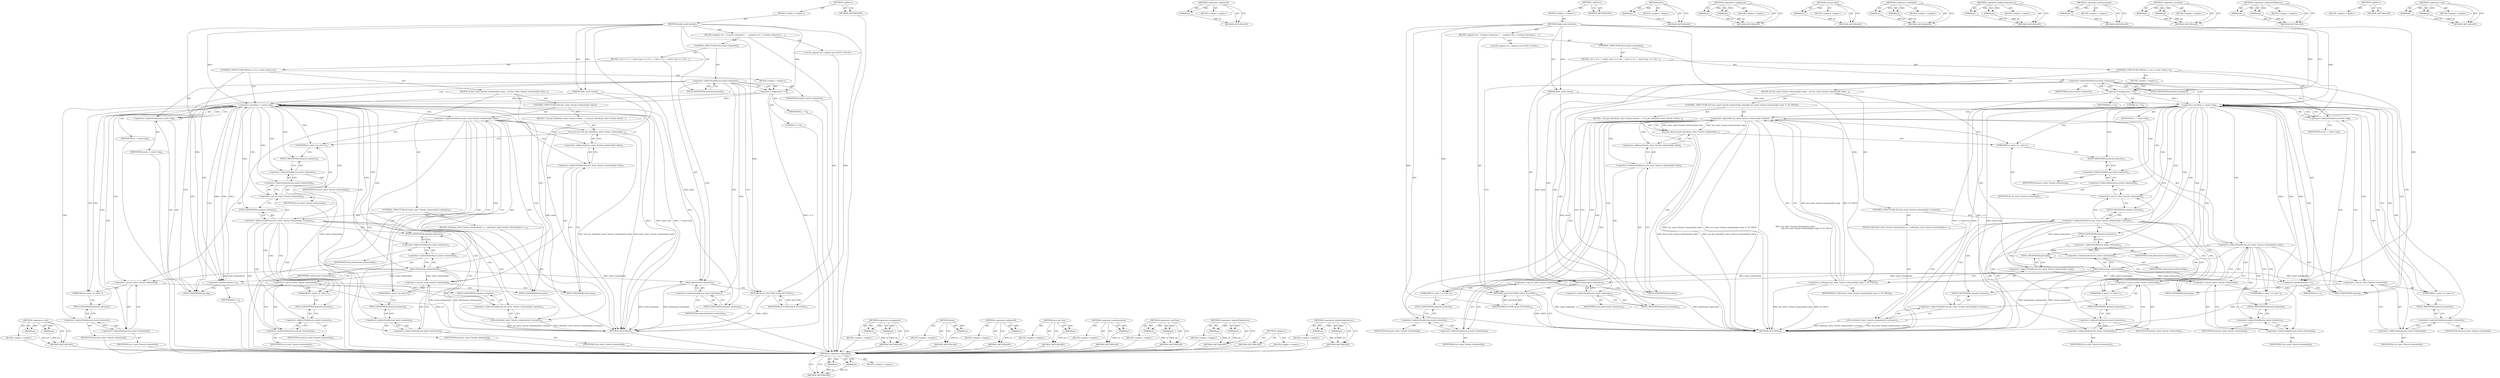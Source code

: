 digraph "&lt;operator&gt;.cast" {
vulnerable_125 [label=<(METHOD,&lt;operator&gt;.cast)>];
vulnerable_126 [label=<(PARAM,p1)>];
vulnerable_127 [label=<(PARAM,p2)>];
vulnerable_128 [label=<(BLOCK,&lt;empty&gt;,&lt;empty&gt;)>];
vulnerable_129 [label=<(METHOD_RETURN,ANY)>];
vulnerable_6 [label=<(METHOD,&lt;global&gt;)<SUB>1</SUB>>];
vulnerable_7 [label=<(BLOCK,&lt;empty&gt;,&lt;empty&gt;)<SUB>1</SUB>>];
vulnerable_8 [label=<(METHOD,wddx_stack_destroy)<SUB>1</SUB>>];
vulnerable_9 [label=<(PARAM,wddx_stack *stack)<SUB>1</SUB>>];
vulnerable_10 [label=<(BLOCK,{
	register int i;
 
 	if (stack-&gt;elements) {
 ...,{
	register int i;
 
 	if (stack-&gt;elements) {
 ...)<SUB>2</SUB>>];
vulnerable_11 [label="<(LOCAL,register int i: register int)<SUB>3</SUB>>"];
vulnerable_12 [label=<(CONTROL_STRUCTURE,IF,if (stack-&gt;elements))<SUB>5</SUB>>];
vulnerable_13 [label=<(&lt;operator&gt;.indirectFieldAccess,stack-&gt;elements)<SUB>5</SUB>>];
vulnerable_14 [label=<(IDENTIFIER,stack,if (stack-&gt;elements))<SUB>5</SUB>>];
vulnerable_15 [label=<(FIELD_IDENTIFIER,elements,elements)<SUB>5</SUB>>];
vulnerable_16 [label=<(BLOCK,{
 		for (i = 0; i &lt; stack-&gt;top; i++) {
			if (...,{
 		for (i = 0; i &lt; stack-&gt;top; i++) {
			if (...)<SUB>5</SUB>>];
vulnerable_17 [label=<(CONTROL_STRUCTURE,FOR,for (i = 0;i &lt; stack-&gt;top;i++))<SUB>6</SUB>>];
vulnerable_18 [label=<(BLOCK,&lt;empty&gt;,&lt;empty&gt;)<SUB>6</SUB>>];
vulnerable_19 [label=<(&lt;operator&gt;.assignment,i = 0)<SUB>6</SUB>>];
vulnerable_20 [label=<(IDENTIFIER,i,i = 0)<SUB>6</SUB>>];
vulnerable_21 [label=<(LITERAL,0,i = 0)<SUB>6</SUB>>];
vulnerable_22 [label=<(&lt;operator&gt;.lessThan,i &lt; stack-&gt;top)<SUB>6</SUB>>];
vulnerable_23 [label=<(IDENTIFIER,i,i &lt; stack-&gt;top)<SUB>6</SUB>>];
vulnerable_24 [label=<(&lt;operator&gt;.indirectFieldAccess,stack-&gt;top)<SUB>6</SUB>>];
vulnerable_25 [label=<(IDENTIFIER,stack,i &lt; stack-&gt;top)<SUB>6</SUB>>];
vulnerable_26 [label=<(FIELD_IDENTIFIER,top,top)<SUB>6</SUB>>];
vulnerable_27 [label=<(&lt;operator&gt;.postIncrement,i++)<SUB>6</SUB>>];
vulnerable_28 [label=<(IDENTIFIER,i,i++)<SUB>6</SUB>>];
vulnerable_29 [label=<(BLOCK,{
			if (((st_entry *)stack-&gt;elements[i])-&gt;data...,{
			if (((st_entry *)stack-&gt;elements[i])-&gt;data...)<SUB>6</SUB>>];
vulnerable_30 [label=<(CONTROL_STRUCTURE,IF,if (((st_entry *)stack-&gt;elements[i])-&gt;data))<SUB>7</SUB>>];
vulnerable_31 [label=<(&lt;operator&gt;.indirectFieldAccess,((st_entry *)stack-&gt;elements[i])-&gt;data)<SUB>7</SUB>>];
vulnerable_32 [label=<(&lt;operator&gt;.cast,(st_entry *)stack-&gt;elements[i])<SUB>7</SUB>>];
vulnerable_33 [label=<(UNKNOWN,st_entry *,st_entry *)<SUB>7</SUB>>];
vulnerable_34 [label=<(&lt;operator&gt;.indirectIndexAccess,stack-&gt;elements[i])<SUB>7</SUB>>];
vulnerable_35 [label=<(&lt;operator&gt;.indirectFieldAccess,stack-&gt;elements)<SUB>7</SUB>>];
vulnerable_36 [label=<(IDENTIFIER,stack,(st_entry *)stack-&gt;elements[i])<SUB>7</SUB>>];
vulnerable_37 [label=<(FIELD_IDENTIFIER,elements,elements)<SUB>7</SUB>>];
vulnerable_38 [label=<(IDENTIFIER,i,(st_entry *)stack-&gt;elements[i])<SUB>7</SUB>>];
vulnerable_39 [label=<(FIELD_IDENTIFIER,data,data)<SUB>7</SUB>>];
vulnerable_40 [label=<(BLOCK,{
 				zval_ptr_dtor(&amp;((st_entry *)stack-&gt;eleme...,{
 				zval_ptr_dtor(&amp;((st_entry *)stack-&gt;eleme...)<SUB>7</SUB>>];
vulnerable_41 [label=<(zval_ptr_dtor,zval_ptr_dtor(&amp;((st_entry *)stack-&gt;elements[i])...)<SUB>8</SUB>>];
vulnerable_42 [label=<(&lt;operator&gt;.addressOf,&amp;((st_entry *)stack-&gt;elements[i])-&gt;data)<SUB>8</SUB>>];
vulnerable_43 [label=<(&lt;operator&gt;.indirectFieldAccess,((st_entry *)stack-&gt;elements[i])-&gt;data)<SUB>8</SUB>>];
vulnerable_44 [label=<(&lt;operator&gt;.cast,(st_entry *)stack-&gt;elements[i])<SUB>8</SUB>>];
vulnerable_45 [label=<(UNKNOWN,st_entry *,st_entry *)<SUB>8</SUB>>];
vulnerable_46 [label=<(&lt;operator&gt;.indirectIndexAccess,stack-&gt;elements[i])<SUB>8</SUB>>];
vulnerable_47 [label=<(&lt;operator&gt;.indirectFieldAccess,stack-&gt;elements)<SUB>8</SUB>>];
vulnerable_48 [label=<(IDENTIFIER,stack,(st_entry *)stack-&gt;elements[i])<SUB>8</SUB>>];
vulnerable_49 [label=<(FIELD_IDENTIFIER,elements,elements)<SUB>8</SUB>>];
vulnerable_50 [label=<(IDENTIFIER,i,(st_entry *)stack-&gt;elements[i])<SUB>8</SUB>>];
vulnerable_51 [label=<(FIELD_IDENTIFIER,data,data)<SUB>8</SUB>>];
vulnerable_52 [label=<(CONTROL_STRUCTURE,IF,if (((st_entry *)stack-&gt;elements[i])-&gt;varname))<SUB>10</SUB>>];
vulnerable_53 [label=<(&lt;operator&gt;.indirectFieldAccess,((st_entry *)stack-&gt;elements[i])-&gt;varname)<SUB>10</SUB>>];
vulnerable_54 [label=<(&lt;operator&gt;.cast,(st_entry *)stack-&gt;elements[i])<SUB>10</SUB>>];
vulnerable_55 [label=<(UNKNOWN,st_entry *,st_entry *)<SUB>10</SUB>>];
vulnerable_56 [label=<(&lt;operator&gt;.indirectIndexAccess,stack-&gt;elements[i])<SUB>10</SUB>>];
vulnerable_57 [label=<(&lt;operator&gt;.indirectFieldAccess,stack-&gt;elements)<SUB>10</SUB>>];
vulnerable_58 [label=<(IDENTIFIER,stack,(st_entry *)stack-&gt;elements[i])<SUB>10</SUB>>];
vulnerable_59 [label=<(FIELD_IDENTIFIER,elements,elements)<SUB>10</SUB>>];
vulnerable_60 [label=<(IDENTIFIER,i,(st_entry *)stack-&gt;elements[i])<SUB>10</SUB>>];
vulnerable_61 [label=<(FIELD_IDENTIFIER,varname,varname)<SUB>10</SUB>>];
vulnerable_62 [label=<(BLOCK,{
				efree(((st_entry *)stack-&gt;elements[i])-&gt;v...,{
				efree(((st_entry *)stack-&gt;elements[i])-&gt;v...)<SUB>10</SUB>>];
vulnerable_63 [label=<(efree,efree(((st_entry *)stack-&gt;elements[i])-&gt;varname))<SUB>11</SUB>>];
vulnerable_64 [label=<(&lt;operator&gt;.indirectFieldAccess,((st_entry *)stack-&gt;elements[i])-&gt;varname)<SUB>11</SUB>>];
vulnerable_65 [label=<(&lt;operator&gt;.cast,(st_entry *)stack-&gt;elements[i])<SUB>11</SUB>>];
vulnerable_66 [label=<(UNKNOWN,st_entry *,st_entry *)<SUB>11</SUB>>];
vulnerable_67 [label=<(&lt;operator&gt;.indirectIndexAccess,stack-&gt;elements[i])<SUB>11</SUB>>];
vulnerable_68 [label=<(&lt;operator&gt;.indirectFieldAccess,stack-&gt;elements)<SUB>11</SUB>>];
vulnerable_69 [label=<(IDENTIFIER,stack,(st_entry *)stack-&gt;elements[i])<SUB>11</SUB>>];
vulnerable_70 [label=<(FIELD_IDENTIFIER,elements,elements)<SUB>11</SUB>>];
vulnerable_71 [label=<(IDENTIFIER,i,(st_entry *)stack-&gt;elements[i])<SUB>11</SUB>>];
vulnerable_72 [label=<(FIELD_IDENTIFIER,varname,varname)<SUB>11</SUB>>];
vulnerable_73 [label=<(efree,efree(stack-&gt;elements[i]))<SUB>13</SUB>>];
vulnerable_74 [label=<(&lt;operator&gt;.indirectIndexAccess,stack-&gt;elements[i])<SUB>13</SUB>>];
vulnerable_75 [label=<(&lt;operator&gt;.indirectFieldAccess,stack-&gt;elements)<SUB>13</SUB>>];
vulnerable_76 [label=<(IDENTIFIER,stack,efree(stack-&gt;elements[i]))<SUB>13</SUB>>];
vulnerable_77 [label=<(FIELD_IDENTIFIER,elements,elements)<SUB>13</SUB>>];
vulnerable_78 [label=<(IDENTIFIER,i,efree(stack-&gt;elements[i]))<SUB>13</SUB>>];
vulnerable_79 [label=<(efree,efree(stack-&gt;elements))<SUB>15</SUB>>];
vulnerable_80 [label=<(&lt;operator&gt;.indirectFieldAccess,stack-&gt;elements)<SUB>15</SUB>>];
vulnerable_81 [label=<(IDENTIFIER,stack,efree(stack-&gt;elements))<SUB>15</SUB>>];
vulnerable_82 [label=<(FIELD_IDENTIFIER,elements,elements)<SUB>15</SUB>>];
vulnerable_83 [label=<(RETURN,return SUCCESS;,return SUCCESS;)<SUB>17</SUB>>];
vulnerable_84 [label=<(IDENTIFIER,SUCCESS,return SUCCESS;)<SUB>17</SUB>>];
vulnerable_85 [label=<(METHOD_RETURN,int)<SUB>1</SUB>>];
vulnerable_87 [label=<(METHOD_RETURN,ANY)<SUB>1</SUB>>];
vulnerable_111 [label=<(METHOD,&lt;operator&gt;.assignment)>];
vulnerable_112 [label=<(PARAM,p1)>];
vulnerable_113 [label=<(PARAM,p2)>];
vulnerable_114 [label=<(BLOCK,&lt;empty&gt;,&lt;empty&gt;)>];
vulnerable_115 [label=<(METHOD_RETURN,ANY)>];
vulnerable_143 [label=<(METHOD,efree)>];
vulnerable_144 [label=<(PARAM,p1)>];
vulnerable_145 [label=<(BLOCK,&lt;empty&gt;,&lt;empty&gt;)>];
vulnerable_146 [label=<(METHOD_RETURN,ANY)>];
vulnerable_139 [label=<(METHOD,&lt;operator&gt;.addressOf)>];
vulnerable_140 [label=<(PARAM,p1)>];
vulnerable_141 [label=<(BLOCK,&lt;empty&gt;,&lt;empty&gt;)>];
vulnerable_142 [label=<(METHOD_RETURN,ANY)>];
vulnerable_135 [label=<(METHOD,zval_ptr_dtor)>];
vulnerable_136 [label=<(PARAM,p1)>];
vulnerable_137 [label=<(BLOCK,&lt;empty&gt;,&lt;empty&gt;)>];
vulnerable_138 [label=<(METHOD_RETURN,ANY)>];
vulnerable_121 [label=<(METHOD,&lt;operator&gt;.postIncrement)>];
vulnerable_122 [label=<(PARAM,p1)>];
vulnerable_123 [label=<(BLOCK,&lt;empty&gt;,&lt;empty&gt;)>];
vulnerable_124 [label=<(METHOD_RETURN,ANY)>];
vulnerable_116 [label=<(METHOD,&lt;operator&gt;.lessThan)>];
vulnerable_117 [label=<(PARAM,p1)>];
vulnerable_118 [label=<(PARAM,p2)>];
vulnerable_119 [label=<(BLOCK,&lt;empty&gt;,&lt;empty&gt;)>];
vulnerable_120 [label=<(METHOD_RETURN,ANY)>];
vulnerable_106 [label=<(METHOD,&lt;operator&gt;.indirectFieldAccess)>];
vulnerable_107 [label=<(PARAM,p1)>];
vulnerable_108 [label=<(PARAM,p2)>];
vulnerable_109 [label=<(BLOCK,&lt;empty&gt;,&lt;empty&gt;)>];
vulnerable_110 [label=<(METHOD_RETURN,ANY)>];
vulnerable_100 [label=<(METHOD,&lt;global&gt;)<SUB>1</SUB>>];
vulnerable_101 [label=<(BLOCK,&lt;empty&gt;,&lt;empty&gt;)>];
vulnerable_102 [label=<(METHOD_RETURN,ANY)>];
vulnerable_130 [label=<(METHOD,&lt;operator&gt;.indirectIndexAccess)>];
vulnerable_131 [label=<(PARAM,p1)>];
vulnerable_132 [label=<(PARAM,p2)>];
vulnerable_133 [label=<(BLOCK,&lt;empty&gt;,&lt;empty&gt;)>];
vulnerable_134 [label=<(METHOD_RETURN,ANY)>];
fixed_137 [label=<(METHOD,&lt;operator&gt;.logicalAnd)>];
fixed_138 [label=<(PARAM,p1)>];
fixed_139 [label=<(PARAM,p2)>];
fixed_140 [label=<(BLOCK,&lt;empty&gt;,&lt;empty&gt;)>];
fixed_141 [label=<(METHOD_RETURN,ANY)>];
fixed_161 [label=<(METHOD,&lt;operator&gt;.addressOf)>];
fixed_162 [label=<(PARAM,p1)>];
fixed_163 [label=<(BLOCK,&lt;empty&gt;,&lt;empty&gt;)>];
fixed_164 [label=<(METHOD_RETURN,ANY)>];
fixed_6 [label=<(METHOD,&lt;global&gt;)<SUB>1</SUB>>];
fixed_7 [label=<(BLOCK,&lt;empty&gt;,&lt;empty&gt;)<SUB>1</SUB>>];
fixed_8 [label=<(METHOD,wddx_stack_destroy)<SUB>1</SUB>>];
fixed_9 [label=<(PARAM,wddx_stack *stack)<SUB>1</SUB>>];
fixed_10 [label=<(BLOCK,{
	register int i;
 
 	if (stack-&gt;elements) {
 ...,{
	register int i;
 
 	if (stack-&gt;elements) {
 ...)<SUB>2</SUB>>];
fixed_11 [label="<(LOCAL,register int i: register int)<SUB>3</SUB>>"];
fixed_12 [label=<(CONTROL_STRUCTURE,IF,if (stack-&gt;elements))<SUB>5</SUB>>];
fixed_13 [label=<(&lt;operator&gt;.indirectFieldAccess,stack-&gt;elements)<SUB>5</SUB>>];
fixed_14 [label=<(IDENTIFIER,stack,if (stack-&gt;elements))<SUB>5</SUB>>];
fixed_15 [label=<(FIELD_IDENTIFIER,elements,elements)<SUB>5</SUB>>];
fixed_16 [label=<(BLOCK,{
 		for (i = 0; i &lt; stack-&gt;top; i++) {
			if (...,{
 		for (i = 0; i &lt; stack-&gt;top; i++) {
			if (...)<SUB>5</SUB>>];
fixed_17 [label=<(CONTROL_STRUCTURE,FOR,for (i = 0;i &lt; stack-&gt;top;i++))<SUB>6</SUB>>];
fixed_18 [label=<(BLOCK,&lt;empty&gt;,&lt;empty&gt;)<SUB>6</SUB>>];
fixed_19 [label=<(&lt;operator&gt;.assignment,i = 0)<SUB>6</SUB>>];
fixed_20 [label=<(IDENTIFIER,i,i = 0)<SUB>6</SUB>>];
fixed_21 [label=<(LITERAL,0,i = 0)<SUB>6</SUB>>];
fixed_22 [label=<(&lt;operator&gt;.lessThan,i &lt; stack-&gt;top)<SUB>6</SUB>>];
fixed_23 [label=<(IDENTIFIER,i,i &lt; stack-&gt;top)<SUB>6</SUB>>];
fixed_24 [label=<(&lt;operator&gt;.indirectFieldAccess,stack-&gt;top)<SUB>6</SUB>>];
fixed_25 [label=<(IDENTIFIER,stack,i &lt; stack-&gt;top)<SUB>6</SUB>>];
fixed_26 [label=<(FIELD_IDENTIFIER,top,top)<SUB>6</SUB>>];
fixed_27 [label=<(&lt;operator&gt;.postIncrement,i++)<SUB>6</SUB>>];
fixed_28 [label=<(IDENTIFIER,i,i++)<SUB>6</SUB>>];
fixed_29 [label=<(BLOCK,{
			if (((st_entry *)stack-&gt;elements[i])-&gt;data...,{
			if (((st_entry *)stack-&gt;elements[i])-&gt;data...)<SUB>6</SUB>>];
fixed_30 [label=<(CONTROL_STRUCTURE,IF,if (((st_entry *)stack-&gt;elements[i])-&gt;data
					&amp;&amp; ((st_entry *)stack-&gt;elements[i])-&gt;type != ST_FIELD))<SUB>7</SUB>>];
fixed_31 [label=<(&lt;operator&gt;.logicalAnd,((st_entry *)stack-&gt;elements[i])-&gt;data
					&amp;&amp; ...)<SUB>7</SUB>>];
fixed_32 [label=<(&lt;operator&gt;.indirectFieldAccess,((st_entry *)stack-&gt;elements[i])-&gt;data)<SUB>7</SUB>>];
fixed_33 [label=<(&lt;operator&gt;.cast,(st_entry *)stack-&gt;elements[i])<SUB>7</SUB>>];
fixed_34 [label=<(UNKNOWN,st_entry *,st_entry *)<SUB>7</SUB>>];
fixed_35 [label=<(&lt;operator&gt;.indirectIndexAccess,stack-&gt;elements[i])<SUB>7</SUB>>];
fixed_36 [label=<(&lt;operator&gt;.indirectFieldAccess,stack-&gt;elements)<SUB>7</SUB>>];
fixed_37 [label=<(IDENTIFIER,stack,(st_entry *)stack-&gt;elements[i])<SUB>7</SUB>>];
fixed_38 [label=<(FIELD_IDENTIFIER,elements,elements)<SUB>7</SUB>>];
fixed_39 [label=<(IDENTIFIER,i,(st_entry *)stack-&gt;elements[i])<SUB>7</SUB>>];
fixed_40 [label=<(FIELD_IDENTIFIER,data,data)<SUB>7</SUB>>];
fixed_41 [label=<(&lt;operator&gt;.notEquals,((st_entry *)stack-&gt;elements[i])-&gt;type != ST_FIELD)<SUB>8</SUB>>];
fixed_42 [label=<(&lt;operator&gt;.indirectFieldAccess,((st_entry *)stack-&gt;elements[i])-&gt;type)<SUB>8</SUB>>];
fixed_43 [label=<(&lt;operator&gt;.cast,(st_entry *)stack-&gt;elements[i])<SUB>8</SUB>>];
fixed_44 [label=<(UNKNOWN,st_entry *,st_entry *)<SUB>8</SUB>>];
fixed_45 [label=<(&lt;operator&gt;.indirectIndexAccess,stack-&gt;elements[i])<SUB>8</SUB>>];
fixed_46 [label=<(&lt;operator&gt;.indirectFieldAccess,stack-&gt;elements)<SUB>8</SUB>>];
fixed_47 [label=<(IDENTIFIER,stack,(st_entry *)stack-&gt;elements[i])<SUB>8</SUB>>];
fixed_48 [label=<(FIELD_IDENTIFIER,elements,elements)<SUB>8</SUB>>];
fixed_49 [label=<(IDENTIFIER,i,(st_entry *)stack-&gt;elements[i])<SUB>8</SUB>>];
fixed_50 [label=<(FIELD_IDENTIFIER,type,type)<SUB>8</SUB>>];
fixed_51 [label=<(IDENTIFIER,ST_FIELD,((st_entry *)stack-&gt;elements[i])-&gt;type != ST_FIELD)<SUB>8</SUB>>];
fixed_52 [label=<(BLOCK,{
 				zval_ptr_dtor(&amp;((st_entry *)stack-&gt;eleme...,{
 				zval_ptr_dtor(&amp;((st_entry *)stack-&gt;eleme...)<SUB>8</SUB>>];
fixed_53 [label=<(zval_ptr_dtor,zval_ptr_dtor(&amp;((st_entry *)stack-&gt;elements[i])...)<SUB>9</SUB>>];
fixed_54 [label=<(&lt;operator&gt;.addressOf,&amp;((st_entry *)stack-&gt;elements[i])-&gt;data)<SUB>9</SUB>>];
fixed_55 [label=<(&lt;operator&gt;.indirectFieldAccess,((st_entry *)stack-&gt;elements[i])-&gt;data)<SUB>9</SUB>>];
fixed_56 [label=<(&lt;operator&gt;.cast,(st_entry *)stack-&gt;elements[i])<SUB>9</SUB>>];
fixed_57 [label=<(UNKNOWN,st_entry *,st_entry *)<SUB>9</SUB>>];
fixed_58 [label=<(&lt;operator&gt;.indirectIndexAccess,stack-&gt;elements[i])<SUB>9</SUB>>];
fixed_59 [label=<(&lt;operator&gt;.indirectFieldAccess,stack-&gt;elements)<SUB>9</SUB>>];
fixed_60 [label=<(IDENTIFIER,stack,(st_entry *)stack-&gt;elements[i])<SUB>9</SUB>>];
fixed_61 [label=<(FIELD_IDENTIFIER,elements,elements)<SUB>9</SUB>>];
fixed_62 [label=<(IDENTIFIER,i,(st_entry *)stack-&gt;elements[i])<SUB>9</SUB>>];
fixed_63 [label=<(FIELD_IDENTIFIER,data,data)<SUB>9</SUB>>];
fixed_64 [label=<(CONTROL_STRUCTURE,IF,if (((st_entry *)stack-&gt;elements[i])-&gt;varname))<SUB>11</SUB>>];
fixed_65 [label=<(&lt;operator&gt;.indirectFieldAccess,((st_entry *)stack-&gt;elements[i])-&gt;varname)<SUB>11</SUB>>];
fixed_66 [label=<(&lt;operator&gt;.cast,(st_entry *)stack-&gt;elements[i])<SUB>11</SUB>>];
fixed_67 [label=<(UNKNOWN,st_entry *,st_entry *)<SUB>11</SUB>>];
fixed_68 [label=<(&lt;operator&gt;.indirectIndexAccess,stack-&gt;elements[i])<SUB>11</SUB>>];
fixed_69 [label=<(&lt;operator&gt;.indirectFieldAccess,stack-&gt;elements)<SUB>11</SUB>>];
fixed_70 [label=<(IDENTIFIER,stack,(st_entry *)stack-&gt;elements[i])<SUB>11</SUB>>];
fixed_71 [label=<(FIELD_IDENTIFIER,elements,elements)<SUB>11</SUB>>];
fixed_72 [label=<(IDENTIFIER,i,(st_entry *)stack-&gt;elements[i])<SUB>11</SUB>>];
fixed_73 [label=<(FIELD_IDENTIFIER,varname,varname)<SUB>11</SUB>>];
fixed_74 [label=<(BLOCK,{
				efree(((st_entry *)stack-&gt;elements[i])-&gt;v...,{
				efree(((st_entry *)stack-&gt;elements[i])-&gt;v...)<SUB>11</SUB>>];
fixed_75 [label=<(efree,efree(((st_entry *)stack-&gt;elements[i])-&gt;varname))<SUB>12</SUB>>];
fixed_76 [label=<(&lt;operator&gt;.indirectFieldAccess,((st_entry *)stack-&gt;elements[i])-&gt;varname)<SUB>12</SUB>>];
fixed_77 [label=<(&lt;operator&gt;.cast,(st_entry *)stack-&gt;elements[i])<SUB>12</SUB>>];
fixed_78 [label=<(UNKNOWN,st_entry *,st_entry *)<SUB>12</SUB>>];
fixed_79 [label=<(&lt;operator&gt;.indirectIndexAccess,stack-&gt;elements[i])<SUB>12</SUB>>];
fixed_80 [label=<(&lt;operator&gt;.indirectFieldAccess,stack-&gt;elements)<SUB>12</SUB>>];
fixed_81 [label=<(IDENTIFIER,stack,(st_entry *)stack-&gt;elements[i])<SUB>12</SUB>>];
fixed_82 [label=<(FIELD_IDENTIFIER,elements,elements)<SUB>12</SUB>>];
fixed_83 [label=<(IDENTIFIER,i,(st_entry *)stack-&gt;elements[i])<SUB>12</SUB>>];
fixed_84 [label=<(FIELD_IDENTIFIER,varname,varname)<SUB>12</SUB>>];
fixed_85 [label=<(efree,efree(stack-&gt;elements[i]))<SUB>14</SUB>>];
fixed_86 [label=<(&lt;operator&gt;.indirectIndexAccess,stack-&gt;elements[i])<SUB>14</SUB>>];
fixed_87 [label=<(&lt;operator&gt;.indirectFieldAccess,stack-&gt;elements)<SUB>14</SUB>>];
fixed_88 [label=<(IDENTIFIER,stack,efree(stack-&gt;elements[i]))<SUB>14</SUB>>];
fixed_89 [label=<(FIELD_IDENTIFIER,elements,elements)<SUB>14</SUB>>];
fixed_90 [label=<(IDENTIFIER,i,efree(stack-&gt;elements[i]))<SUB>14</SUB>>];
fixed_91 [label=<(efree,efree(stack-&gt;elements))<SUB>16</SUB>>];
fixed_92 [label=<(&lt;operator&gt;.indirectFieldAccess,stack-&gt;elements)<SUB>16</SUB>>];
fixed_93 [label=<(IDENTIFIER,stack,efree(stack-&gt;elements))<SUB>16</SUB>>];
fixed_94 [label=<(FIELD_IDENTIFIER,elements,elements)<SUB>16</SUB>>];
fixed_95 [label=<(RETURN,return SUCCESS;,return SUCCESS;)<SUB>18</SUB>>];
fixed_96 [label=<(IDENTIFIER,SUCCESS,return SUCCESS;)<SUB>18</SUB>>];
fixed_97 [label=<(METHOD_RETURN,int)<SUB>1</SUB>>];
fixed_99 [label=<(METHOD_RETURN,ANY)<SUB>1</SUB>>];
fixed_165 [label=<(METHOD,efree)>];
fixed_166 [label=<(PARAM,p1)>];
fixed_167 [label=<(BLOCK,&lt;empty&gt;,&lt;empty&gt;)>];
fixed_168 [label=<(METHOD_RETURN,ANY)>];
fixed_123 [label=<(METHOD,&lt;operator&gt;.assignment)>];
fixed_124 [label=<(PARAM,p1)>];
fixed_125 [label=<(PARAM,p2)>];
fixed_126 [label=<(BLOCK,&lt;empty&gt;,&lt;empty&gt;)>];
fixed_127 [label=<(METHOD_RETURN,ANY)>];
fixed_157 [label=<(METHOD,zval_ptr_dtor)>];
fixed_158 [label=<(PARAM,p1)>];
fixed_159 [label=<(BLOCK,&lt;empty&gt;,&lt;empty&gt;)>];
fixed_160 [label=<(METHOD_RETURN,ANY)>];
fixed_152 [label=<(METHOD,&lt;operator&gt;.notEquals)>];
fixed_153 [label=<(PARAM,p1)>];
fixed_154 [label=<(PARAM,p2)>];
fixed_155 [label=<(BLOCK,&lt;empty&gt;,&lt;empty&gt;)>];
fixed_156 [label=<(METHOD_RETURN,ANY)>];
fixed_147 [label=<(METHOD,&lt;operator&gt;.indirectIndexAccess)>];
fixed_148 [label=<(PARAM,p1)>];
fixed_149 [label=<(PARAM,p2)>];
fixed_150 [label=<(BLOCK,&lt;empty&gt;,&lt;empty&gt;)>];
fixed_151 [label=<(METHOD_RETURN,ANY)>];
fixed_133 [label=<(METHOD,&lt;operator&gt;.postIncrement)>];
fixed_134 [label=<(PARAM,p1)>];
fixed_135 [label=<(BLOCK,&lt;empty&gt;,&lt;empty&gt;)>];
fixed_136 [label=<(METHOD_RETURN,ANY)>];
fixed_128 [label=<(METHOD,&lt;operator&gt;.lessThan)>];
fixed_129 [label=<(PARAM,p1)>];
fixed_130 [label=<(PARAM,p2)>];
fixed_131 [label=<(BLOCK,&lt;empty&gt;,&lt;empty&gt;)>];
fixed_132 [label=<(METHOD_RETURN,ANY)>];
fixed_118 [label=<(METHOD,&lt;operator&gt;.indirectFieldAccess)>];
fixed_119 [label=<(PARAM,p1)>];
fixed_120 [label=<(PARAM,p2)>];
fixed_121 [label=<(BLOCK,&lt;empty&gt;,&lt;empty&gt;)>];
fixed_122 [label=<(METHOD_RETURN,ANY)>];
fixed_112 [label=<(METHOD,&lt;global&gt;)<SUB>1</SUB>>];
fixed_113 [label=<(BLOCK,&lt;empty&gt;,&lt;empty&gt;)>];
fixed_114 [label=<(METHOD_RETURN,ANY)>];
fixed_142 [label=<(METHOD,&lt;operator&gt;.cast)>];
fixed_143 [label=<(PARAM,p1)>];
fixed_144 [label=<(PARAM,p2)>];
fixed_145 [label=<(BLOCK,&lt;empty&gt;,&lt;empty&gt;)>];
fixed_146 [label=<(METHOD_RETURN,ANY)>];
vulnerable_125 -> vulnerable_126  [key=0, label="AST: "];
vulnerable_125 -> vulnerable_126  [key=1, label="DDG: "];
vulnerable_125 -> vulnerable_128  [key=0, label="AST: "];
vulnerable_125 -> vulnerable_127  [key=0, label="AST: "];
vulnerable_125 -> vulnerable_127  [key=1, label="DDG: "];
vulnerable_125 -> vulnerable_129  [key=0, label="AST: "];
vulnerable_125 -> vulnerable_129  [key=1, label="CFG: "];
vulnerable_126 -> vulnerable_129  [key=0, label="DDG: p1"];
vulnerable_127 -> vulnerable_129  [key=0, label="DDG: p2"];
vulnerable_128 -> fixed_137  [key=0];
vulnerable_129 -> fixed_137  [key=0];
vulnerable_6 -> vulnerable_7  [key=0, label="AST: "];
vulnerable_6 -> vulnerable_87  [key=0, label="AST: "];
vulnerable_6 -> vulnerable_87  [key=1, label="CFG: "];
vulnerable_7 -> vulnerable_8  [key=0, label="AST: "];
vulnerable_8 -> vulnerable_9  [key=0, label="AST: "];
vulnerable_8 -> vulnerable_9  [key=1, label="DDG: "];
vulnerable_8 -> vulnerable_10  [key=0, label="AST: "];
vulnerable_8 -> vulnerable_85  [key=0, label="AST: "];
vulnerable_8 -> vulnerable_15  [key=0, label="CFG: "];
vulnerable_8 -> vulnerable_83  [key=0, label="DDG: "];
vulnerable_8 -> vulnerable_84  [key=0, label="DDG: "];
vulnerable_8 -> vulnerable_19  [key=0, label="DDG: "];
vulnerable_8 -> vulnerable_22  [key=0, label="DDG: "];
vulnerable_8 -> vulnerable_27  [key=0, label="DDG: "];
vulnerable_9 -> vulnerable_85  [key=0, label="DDG: stack"];
vulnerable_9 -> vulnerable_79  [key=0, label="DDG: stack"];
vulnerable_9 -> vulnerable_22  [key=0, label="DDG: stack"];
vulnerable_10 -> vulnerable_11  [key=0, label="AST: "];
vulnerable_10 -> vulnerable_12  [key=0, label="AST: "];
vulnerable_10 -> vulnerable_83  [key=0, label="AST: "];
vulnerable_11 -> fixed_137  [key=0];
vulnerable_12 -> vulnerable_13  [key=0, label="AST: "];
vulnerable_12 -> vulnerable_16  [key=0, label="AST: "];
vulnerable_13 -> vulnerable_14  [key=0, label="AST: "];
vulnerable_13 -> vulnerable_15  [key=0, label="AST: "];
vulnerable_13 -> vulnerable_19  [key=0, label="CFG: "];
vulnerable_13 -> vulnerable_19  [key=1, label="CDG: "];
vulnerable_13 -> vulnerable_83  [key=0, label="CFG: "];
vulnerable_13 -> vulnerable_26  [key=0, label="CDG: "];
vulnerable_13 -> vulnerable_22  [key=0, label="CDG: "];
vulnerable_13 -> vulnerable_82  [key=0, label="CDG: "];
vulnerable_13 -> vulnerable_79  [key=0, label="CDG: "];
vulnerable_13 -> vulnerable_24  [key=0, label="CDG: "];
vulnerable_13 -> vulnerable_80  [key=0, label="CDG: "];
vulnerable_14 -> fixed_137  [key=0];
vulnerable_15 -> vulnerable_13  [key=0, label="CFG: "];
vulnerable_16 -> vulnerable_17  [key=0, label="AST: "];
vulnerable_16 -> vulnerable_79  [key=0, label="AST: "];
vulnerable_17 -> vulnerable_18  [key=0, label="AST: "];
vulnerable_17 -> vulnerable_22  [key=0, label="AST: "];
vulnerable_17 -> vulnerable_27  [key=0, label="AST: "];
vulnerable_17 -> vulnerable_29  [key=0, label="AST: "];
vulnerable_18 -> vulnerable_19  [key=0, label="AST: "];
vulnerable_19 -> vulnerable_20  [key=0, label="AST: "];
vulnerable_19 -> vulnerable_21  [key=0, label="AST: "];
vulnerable_19 -> vulnerable_26  [key=0, label="CFG: "];
vulnerable_19 -> vulnerable_85  [key=0, label="DDG: i = 0"];
vulnerable_19 -> vulnerable_22  [key=0, label="DDG: i"];
vulnerable_20 -> fixed_137  [key=0];
vulnerable_21 -> fixed_137  [key=0];
vulnerable_22 -> vulnerable_23  [key=0, label="AST: "];
vulnerable_22 -> vulnerable_24  [key=0, label="AST: "];
vulnerable_22 -> vulnerable_24  [key=1, label="CDG: "];
vulnerable_22 -> vulnerable_33  [key=0, label="CFG: "];
vulnerable_22 -> vulnerable_33  [key=1, label="CDG: "];
vulnerable_22 -> vulnerable_82  [key=0, label="CFG: "];
vulnerable_22 -> vulnerable_85  [key=0, label="DDG: i"];
vulnerable_22 -> vulnerable_85  [key=1, label="DDG: stack-&gt;top"];
vulnerable_22 -> vulnerable_85  [key=2, label="DDG: i &lt; stack-&gt;top"];
vulnerable_22 -> vulnerable_27  [key=0, label="DDG: i"];
vulnerable_22 -> vulnerable_27  [key=1, label="CDG: "];
vulnerable_22 -> vulnerable_34  [key=0, label="CDG: "];
vulnerable_22 -> vulnerable_32  [key=0, label="CDG: "];
vulnerable_22 -> vulnerable_73  [key=0, label="CDG: "];
vulnerable_22 -> vulnerable_26  [key=0, label="CDG: "];
vulnerable_22 -> vulnerable_77  [key=0, label="CDG: "];
vulnerable_22 -> vulnerable_57  [key=0, label="CDG: "];
vulnerable_22 -> vulnerable_75  [key=0, label="CDG: "];
vulnerable_22 -> vulnerable_37  [key=0, label="CDG: "];
vulnerable_22 -> vulnerable_56  [key=0, label="CDG: "];
vulnerable_22 -> vulnerable_22  [key=0, label="CDG: "];
vulnerable_22 -> vulnerable_74  [key=0, label="CDG: "];
vulnerable_22 -> vulnerable_59  [key=0, label="CDG: "];
vulnerable_22 -> vulnerable_35  [key=0, label="CDG: "];
vulnerable_22 -> vulnerable_54  [key=0, label="CDG: "];
vulnerable_22 -> vulnerable_61  [key=0, label="CDG: "];
vulnerable_22 -> vulnerable_53  [key=0, label="CDG: "];
vulnerable_22 -> vulnerable_55  [key=0, label="CDG: "];
vulnerable_22 -> vulnerable_39  [key=0, label="CDG: "];
vulnerable_22 -> vulnerable_31  [key=0, label="CDG: "];
vulnerable_23 -> fixed_137  [key=0];
vulnerable_24 -> vulnerable_25  [key=0, label="AST: "];
vulnerable_24 -> vulnerable_26  [key=0, label="AST: "];
vulnerable_24 -> vulnerable_22  [key=0, label="CFG: "];
vulnerable_25 -> fixed_137  [key=0];
vulnerable_26 -> vulnerable_24  [key=0, label="CFG: "];
vulnerable_27 -> vulnerable_28  [key=0, label="AST: "];
vulnerable_27 -> vulnerable_26  [key=0, label="CFG: "];
vulnerable_27 -> vulnerable_85  [key=0, label="DDG: i++"];
vulnerable_27 -> vulnerable_22  [key=0, label="DDG: i"];
vulnerable_28 -> fixed_137  [key=0];
vulnerable_29 -> vulnerable_30  [key=0, label="AST: "];
vulnerable_29 -> vulnerable_52  [key=0, label="AST: "];
vulnerable_29 -> vulnerable_73  [key=0, label="AST: "];
vulnerable_30 -> vulnerable_31  [key=0, label="AST: "];
vulnerable_30 -> vulnerable_40  [key=0, label="AST: "];
vulnerable_31 -> vulnerable_32  [key=0, label="AST: "];
vulnerable_31 -> vulnerable_39  [key=0, label="AST: "];
vulnerable_31 -> vulnerable_45  [key=0, label="CFG: "];
vulnerable_31 -> vulnerable_45  [key=1, label="CDG: "];
vulnerable_31 -> vulnerable_55  [key=0, label="CFG: "];
vulnerable_31 -> vulnerable_47  [key=0, label="CDG: "];
vulnerable_31 -> vulnerable_49  [key=0, label="CDG: "];
vulnerable_31 -> vulnerable_42  [key=0, label="CDG: "];
vulnerable_31 -> vulnerable_51  [key=0, label="CDG: "];
vulnerable_31 -> vulnerable_46  [key=0, label="CDG: "];
vulnerable_31 -> vulnerable_44  [key=0, label="CDG: "];
vulnerable_31 -> vulnerable_43  [key=0, label="CDG: "];
vulnerable_31 -> vulnerable_41  [key=0, label="CDG: "];
vulnerable_32 -> vulnerable_33  [key=0, label="AST: "];
vulnerable_32 -> vulnerable_34  [key=0, label="AST: "];
vulnerable_32 -> vulnerable_39  [key=0, label="CFG: "];
vulnerable_33 -> vulnerable_37  [key=0, label="CFG: "];
vulnerable_34 -> vulnerable_35  [key=0, label="AST: "];
vulnerable_34 -> vulnerable_38  [key=0, label="AST: "];
vulnerable_34 -> vulnerable_32  [key=0, label="CFG: "];
vulnerable_35 -> vulnerable_36  [key=0, label="AST: "];
vulnerable_35 -> vulnerable_37  [key=0, label="AST: "];
vulnerable_35 -> vulnerable_34  [key=0, label="CFG: "];
vulnerable_36 -> fixed_137  [key=0];
vulnerable_37 -> vulnerable_35  [key=0, label="CFG: "];
vulnerable_38 -> fixed_137  [key=0];
vulnerable_39 -> vulnerable_31  [key=0, label="CFG: "];
vulnerable_40 -> vulnerable_41  [key=0, label="AST: "];
vulnerable_41 -> vulnerable_42  [key=0, label="AST: "];
vulnerable_41 -> vulnerable_55  [key=0, label="CFG: "];
vulnerable_41 -> vulnerable_85  [key=0, label="DDG: &amp;((st_entry *)stack-&gt;elements[i])-&gt;data"];
vulnerable_41 -> vulnerable_85  [key=1, label="DDG: zval_ptr_dtor(&amp;((st_entry *)stack-&gt;elements[i])-&gt;data)"];
vulnerable_42 -> vulnerable_43  [key=0, label="AST: "];
vulnerable_42 -> vulnerable_41  [key=0, label="CFG: "];
vulnerable_43 -> vulnerable_44  [key=0, label="AST: "];
vulnerable_43 -> vulnerable_51  [key=0, label="AST: "];
vulnerable_43 -> vulnerable_42  [key=0, label="CFG: "];
vulnerable_44 -> vulnerable_45  [key=0, label="AST: "];
vulnerable_44 -> vulnerable_46  [key=0, label="AST: "];
vulnerable_44 -> vulnerable_51  [key=0, label="CFG: "];
vulnerable_45 -> vulnerable_49  [key=0, label="CFG: "];
vulnerable_46 -> vulnerable_47  [key=0, label="AST: "];
vulnerable_46 -> vulnerable_50  [key=0, label="AST: "];
vulnerable_46 -> vulnerable_44  [key=0, label="CFG: "];
vulnerable_47 -> vulnerable_48  [key=0, label="AST: "];
vulnerable_47 -> vulnerable_49  [key=0, label="AST: "];
vulnerable_47 -> vulnerable_46  [key=0, label="CFG: "];
vulnerable_48 -> fixed_137  [key=0];
vulnerable_49 -> vulnerable_47  [key=0, label="CFG: "];
vulnerable_50 -> fixed_137  [key=0];
vulnerable_51 -> vulnerable_43  [key=0, label="CFG: "];
vulnerable_52 -> vulnerable_53  [key=0, label="AST: "];
vulnerable_52 -> vulnerable_62  [key=0, label="AST: "];
vulnerable_53 -> vulnerable_54  [key=0, label="AST: "];
vulnerable_53 -> vulnerable_61  [key=0, label="AST: "];
vulnerable_53 -> vulnerable_66  [key=0, label="CFG: "];
vulnerable_53 -> vulnerable_66  [key=1, label="CDG: "];
vulnerable_53 -> vulnerable_77  [key=0, label="CFG: "];
vulnerable_53 -> vulnerable_68  [key=0, label="CDG: "];
vulnerable_53 -> vulnerable_64  [key=0, label="CDG: "];
vulnerable_53 -> vulnerable_72  [key=0, label="CDG: "];
vulnerable_53 -> vulnerable_67  [key=0, label="CDG: "];
vulnerable_53 -> vulnerable_65  [key=0, label="CDG: "];
vulnerable_53 -> vulnerable_70  [key=0, label="CDG: "];
vulnerable_53 -> vulnerable_63  [key=0, label="CDG: "];
vulnerable_54 -> vulnerable_55  [key=0, label="AST: "];
vulnerable_54 -> vulnerable_56  [key=0, label="AST: "];
vulnerable_54 -> vulnerable_61  [key=0, label="CFG: "];
vulnerable_55 -> vulnerable_59  [key=0, label="CFG: "];
vulnerable_56 -> vulnerable_57  [key=0, label="AST: "];
vulnerable_56 -> vulnerable_60  [key=0, label="AST: "];
vulnerable_56 -> vulnerable_54  [key=0, label="CFG: "];
vulnerable_57 -> vulnerable_58  [key=0, label="AST: "];
vulnerable_57 -> vulnerable_59  [key=0, label="AST: "];
vulnerable_57 -> vulnerable_56  [key=0, label="CFG: "];
vulnerable_58 -> fixed_137  [key=0];
vulnerable_59 -> vulnerable_57  [key=0, label="CFG: "];
vulnerable_60 -> fixed_137  [key=0];
vulnerable_61 -> vulnerable_53  [key=0, label="CFG: "];
vulnerable_62 -> vulnerable_63  [key=0, label="AST: "];
vulnerable_63 -> vulnerable_64  [key=0, label="AST: "];
vulnerable_63 -> vulnerable_77  [key=0, label="CFG: "];
vulnerable_63 -> vulnerable_85  [key=0, label="DDG: ((st_entry *)stack-&gt;elements[i])-&gt;varname"];
vulnerable_63 -> vulnerable_85  [key=1, label="DDG: efree(((st_entry *)stack-&gt;elements[i])-&gt;varname)"];
vulnerable_64 -> vulnerable_65  [key=0, label="AST: "];
vulnerable_64 -> vulnerable_72  [key=0, label="AST: "];
vulnerable_64 -> vulnerable_63  [key=0, label="CFG: "];
vulnerable_65 -> vulnerable_66  [key=0, label="AST: "];
vulnerable_65 -> vulnerable_67  [key=0, label="AST: "];
vulnerable_65 -> vulnerable_72  [key=0, label="CFG: "];
vulnerable_66 -> vulnerable_70  [key=0, label="CFG: "];
vulnerable_67 -> vulnerable_68  [key=0, label="AST: "];
vulnerable_67 -> vulnerable_71  [key=0, label="AST: "];
vulnerable_67 -> vulnerable_65  [key=0, label="CFG: "];
vulnerable_68 -> vulnerable_69  [key=0, label="AST: "];
vulnerable_68 -> vulnerable_70  [key=0, label="AST: "];
vulnerable_68 -> vulnerable_67  [key=0, label="CFG: "];
vulnerable_69 -> fixed_137  [key=0];
vulnerable_70 -> vulnerable_68  [key=0, label="CFG: "];
vulnerable_71 -> fixed_137  [key=0];
vulnerable_72 -> vulnerable_64  [key=0, label="CFG: "];
vulnerable_73 -> vulnerable_74  [key=0, label="AST: "];
vulnerable_73 -> vulnerable_27  [key=0, label="CFG: "];
vulnerable_73 -> vulnerable_85  [key=0, label="DDG: stack-&gt;elements[i]"];
vulnerable_73 -> vulnerable_85  [key=1, label="DDG: efree(stack-&gt;elements[i])"];
vulnerable_73 -> vulnerable_79  [key=0, label="DDG: stack-&gt;elements[i]"];
vulnerable_73 -> vulnerable_32  [key=0, label="DDG: stack-&gt;elements[i]"];
vulnerable_73 -> vulnerable_54  [key=0, label="DDG: stack-&gt;elements[i]"];
vulnerable_73 -> vulnerable_65  [key=0, label="DDG: stack-&gt;elements[i]"];
vulnerable_73 -> vulnerable_44  [key=0, label="DDG: stack-&gt;elements[i]"];
vulnerable_74 -> vulnerable_75  [key=0, label="AST: "];
vulnerable_74 -> vulnerable_78  [key=0, label="AST: "];
vulnerable_74 -> vulnerable_73  [key=0, label="CFG: "];
vulnerable_75 -> vulnerable_76  [key=0, label="AST: "];
vulnerable_75 -> vulnerable_77  [key=0, label="AST: "];
vulnerable_75 -> vulnerable_74  [key=0, label="CFG: "];
vulnerable_76 -> fixed_137  [key=0];
vulnerable_77 -> vulnerable_75  [key=0, label="CFG: "];
vulnerable_78 -> fixed_137  [key=0];
vulnerable_79 -> vulnerable_80  [key=0, label="AST: "];
vulnerable_79 -> vulnerable_83  [key=0, label="CFG: "];
vulnerable_79 -> vulnerable_85  [key=0, label="DDG: stack-&gt;elements"];
vulnerable_79 -> vulnerable_85  [key=1, label="DDG: efree(stack-&gt;elements)"];
vulnerable_80 -> vulnerable_81  [key=0, label="AST: "];
vulnerable_80 -> vulnerable_82  [key=0, label="AST: "];
vulnerable_80 -> vulnerable_79  [key=0, label="CFG: "];
vulnerable_81 -> fixed_137  [key=0];
vulnerable_82 -> vulnerable_80  [key=0, label="CFG: "];
vulnerable_83 -> vulnerable_84  [key=0, label="AST: "];
vulnerable_83 -> vulnerable_85  [key=0, label="CFG: "];
vulnerable_83 -> vulnerable_85  [key=1, label="DDG: &lt;RET&gt;"];
vulnerable_84 -> vulnerable_83  [key=0, label="DDG: SUCCESS"];
vulnerable_85 -> fixed_137  [key=0];
vulnerable_87 -> fixed_137  [key=0];
vulnerable_111 -> vulnerable_112  [key=0, label="AST: "];
vulnerable_111 -> vulnerable_112  [key=1, label="DDG: "];
vulnerable_111 -> vulnerable_114  [key=0, label="AST: "];
vulnerable_111 -> vulnerable_113  [key=0, label="AST: "];
vulnerable_111 -> vulnerable_113  [key=1, label="DDG: "];
vulnerable_111 -> vulnerable_115  [key=0, label="AST: "];
vulnerable_111 -> vulnerable_115  [key=1, label="CFG: "];
vulnerable_112 -> vulnerable_115  [key=0, label="DDG: p1"];
vulnerable_113 -> vulnerable_115  [key=0, label="DDG: p2"];
vulnerable_114 -> fixed_137  [key=0];
vulnerable_115 -> fixed_137  [key=0];
vulnerable_143 -> vulnerable_144  [key=0, label="AST: "];
vulnerable_143 -> vulnerable_144  [key=1, label="DDG: "];
vulnerable_143 -> vulnerable_145  [key=0, label="AST: "];
vulnerable_143 -> vulnerable_146  [key=0, label="AST: "];
vulnerable_143 -> vulnerable_146  [key=1, label="CFG: "];
vulnerable_144 -> vulnerable_146  [key=0, label="DDG: p1"];
vulnerable_145 -> fixed_137  [key=0];
vulnerable_146 -> fixed_137  [key=0];
vulnerable_139 -> vulnerable_140  [key=0, label="AST: "];
vulnerable_139 -> vulnerable_140  [key=1, label="DDG: "];
vulnerable_139 -> vulnerable_141  [key=0, label="AST: "];
vulnerable_139 -> vulnerable_142  [key=0, label="AST: "];
vulnerable_139 -> vulnerable_142  [key=1, label="CFG: "];
vulnerable_140 -> vulnerable_142  [key=0, label="DDG: p1"];
vulnerable_141 -> fixed_137  [key=0];
vulnerable_142 -> fixed_137  [key=0];
vulnerable_135 -> vulnerable_136  [key=0, label="AST: "];
vulnerable_135 -> vulnerable_136  [key=1, label="DDG: "];
vulnerable_135 -> vulnerable_137  [key=0, label="AST: "];
vulnerable_135 -> vulnerable_138  [key=0, label="AST: "];
vulnerable_135 -> vulnerable_138  [key=1, label="CFG: "];
vulnerable_136 -> vulnerable_138  [key=0, label="DDG: p1"];
vulnerable_137 -> fixed_137  [key=0];
vulnerable_138 -> fixed_137  [key=0];
vulnerable_121 -> vulnerable_122  [key=0, label="AST: "];
vulnerable_121 -> vulnerable_122  [key=1, label="DDG: "];
vulnerable_121 -> vulnerable_123  [key=0, label="AST: "];
vulnerable_121 -> vulnerable_124  [key=0, label="AST: "];
vulnerable_121 -> vulnerable_124  [key=1, label="CFG: "];
vulnerable_122 -> vulnerable_124  [key=0, label="DDG: p1"];
vulnerable_123 -> fixed_137  [key=0];
vulnerable_124 -> fixed_137  [key=0];
vulnerable_116 -> vulnerable_117  [key=0, label="AST: "];
vulnerable_116 -> vulnerable_117  [key=1, label="DDG: "];
vulnerable_116 -> vulnerable_119  [key=0, label="AST: "];
vulnerable_116 -> vulnerable_118  [key=0, label="AST: "];
vulnerable_116 -> vulnerable_118  [key=1, label="DDG: "];
vulnerable_116 -> vulnerable_120  [key=0, label="AST: "];
vulnerable_116 -> vulnerable_120  [key=1, label="CFG: "];
vulnerable_117 -> vulnerable_120  [key=0, label="DDG: p1"];
vulnerable_118 -> vulnerable_120  [key=0, label="DDG: p2"];
vulnerable_119 -> fixed_137  [key=0];
vulnerable_120 -> fixed_137  [key=0];
vulnerable_106 -> vulnerable_107  [key=0, label="AST: "];
vulnerable_106 -> vulnerable_107  [key=1, label="DDG: "];
vulnerable_106 -> vulnerable_109  [key=0, label="AST: "];
vulnerable_106 -> vulnerable_108  [key=0, label="AST: "];
vulnerable_106 -> vulnerable_108  [key=1, label="DDG: "];
vulnerable_106 -> vulnerable_110  [key=0, label="AST: "];
vulnerable_106 -> vulnerable_110  [key=1, label="CFG: "];
vulnerable_107 -> vulnerable_110  [key=0, label="DDG: p1"];
vulnerable_108 -> vulnerable_110  [key=0, label="DDG: p2"];
vulnerable_109 -> fixed_137  [key=0];
vulnerable_110 -> fixed_137  [key=0];
vulnerable_100 -> vulnerable_101  [key=0, label="AST: "];
vulnerable_100 -> vulnerable_102  [key=0, label="AST: "];
vulnerable_100 -> vulnerable_102  [key=1, label="CFG: "];
vulnerable_101 -> fixed_137  [key=0];
vulnerable_102 -> fixed_137  [key=0];
vulnerable_130 -> vulnerable_131  [key=0, label="AST: "];
vulnerable_130 -> vulnerable_131  [key=1, label="DDG: "];
vulnerable_130 -> vulnerable_133  [key=0, label="AST: "];
vulnerable_130 -> vulnerable_132  [key=0, label="AST: "];
vulnerable_130 -> vulnerable_132  [key=1, label="DDG: "];
vulnerable_130 -> vulnerable_134  [key=0, label="AST: "];
vulnerable_130 -> vulnerable_134  [key=1, label="CFG: "];
vulnerable_131 -> vulnerable_134  [key=0, label="DDG: p1"];
vulnerable_132 -> vulnerable_134  [key=0, label="DDG: p2"];
vulnerable_133 -> fixed_137  [key=0];
vulnerable_134 -> fixed_137  [key=0];
fixed_137 -> fixed_138  [key=0, label="AST: "];
fixed_137 -> fixed_138  [key=1, label="DDG: "];
fixed_137 -> fixed_140  [key=0, label="AST: "];
fixed_137 -> fixed_139  [key=0, label="AST: "];
fixed_137 -> fixed_139  [key=1, label="DDG: "];
fixed_137 -> fixed_141  [key=0, label="AST: "];
fixed_137 -> fixed_141  [key=1, label="CFG: "];
fixed_138 -> fixed_141  [key=0, label="DDG: p1"];
fixed_139 -> fixed_141  [key=0, label="DDG: p2"];
fixed_161 -> fixed_162  [key=0, label="AST: "];
fixed_161 -> fixed_162  [key=1, label="DDG: "];
fixed_161 -> fixed_163  [key=0, label="AST: "];
fixed_161 -> fixed_164  [key=0, label="AST: "];
fixed_161 -> fixed_164  [key=1, label="CFG: "];
fixed_162 -> fixed_164  [key=0, label="DDG: p1"];
fixed_6 -> fixed_7  [key=0, label="AST: "];
fixed_6 -> fixed_99  [key=0, label="AST: "];
fixed_6 -> fixed_99  [key=1, label="CFG: "];
fixed_7 -> fixed_8  [key=0, label="AST: "];
fixed_8 -> fixed_9  [key=0, label="AST: "];
fixed_8 -> fixed_9  [key=1, label="DDG: "];
fixed_8 -> fixed_10  [key=0, label="AST: "];
fixed_8 -> fixed_97  [key=0, label="AST: "];
fixed_8 -> fixed_15  [key=0, label="CFG: "];
fixed_8 -> fixed_95  [key=0, label="DDG: "];
fixed_8 -> fixed_96  [key=0, label="DDG: "];
fixed_8 -> fixed_19  [key=0, label="DDG: "];
fixed_8 -> fixed_22  [key=0, label="DDG: "];
fixed_8 -> fixed_27  [key=0, label="DDG: "];
fixed_8 -> fixed_41  [key=0, label="DDG: "];
fixed_9 -> fixed_97  [key=0, label="DDG: stack"];
fixed_9 -> fixed_91  [key=0, label="DDG: stack"];
fixed_9 -> fixed_22  [key=0, label="DDG: stack"];
fixed_10 -> fixed_11  [key=0, label="AST: "];
fixed_10 -> fixed_12  [key=0, label="AST: "];
fixed_10 -> fixed_95  [key=0, label="AST: "];
fixed_12 -> fixed_13  [key=0, label="AST: "];
fixed_12 -> fixed_16  [key=0, label="AST: "];
fixed_13 -> fixed_14  [key=0, label="AST: "];
fixed_13 -> fixed_15  [key=0, label="AST: "];
fixed_13 -> fixed_19  [key=0, label="CFG: "];
fixed_13 -> fixed_19  [key=1, label="CDG: "];
fixed_13 -> fixed_95  [key=0, label="CFG: "];
fixed_13 -> fixed_94  [key=0, label="CDG: "];
fixed_13 -> fixed_26  [key=0, label="CDG: "];
fixed_13 -> fixed_22  [key=0, label="CDG: "];
fixed_13 -> fixed_92  [key=0, label="CDG: "];
fixed_13 -> fixed_91  [key=0, label="CDG: "];
fixed_13 -> fixed_24  [key=0, label="CDG: "];
fixed_15 -> fixed_13  [key=0, label="CFG: "];
fixed_16 -> fixed_17  [key=0, label="AST: "];
fixed_16 -> fixed_91  [key=0, label="AST: "];
fixed_17 -> fixed_18  [key=0, label="AST: "];
fixed_17 -> fixed_22  [key=0, label="AST: "];
fixed_17 -> fixed_27  [key=0, label="AST: "];
fixed_17 -> fixed_29  [key=0, label="AST: "];
fixed_18 -> fixed_19  [key=0, label="AST: "];
fixed_19 -> fixed_20  [key=0, label="AST: "];
fixed_19 -> fixed_21  [key=0, label="AST: "];
fixed_19 -> fixed_26  [key=0, label="CFG: "];
fixed_19 -> fixed_97  [key=0, label="DDG: i = 0"];
fixed_19 -> fixed_22  [key=0, label="DDG: i"];
fixed_22 -> fixed_23  [key=0, label="AST: "];
fixed_22 -> fixed_24  [key=0, label="AST: "];
fixed_22 -> fixed_24  [key=1, label="CDG: "];
fixed_22 -> fixed_34  [key=0, label="CFG: "];
fixed_22 -> fixed_34  [key=1, label="CDG: "];
fixed_22 -> fixed_94  [key=0, label="CFG: "];
fixed_22 -> fixed_97  [key=0, label="DDG: i"];
fixed_22 -> fixed_97  [key=1, label="DDG: stack-&gt;top"];
fixed_22 -> fixed_97  [key=2, label="DDG: i &lt; stack-&gt;top"];
fixed_22 -> fixed_27  [key=0, label="DDG: i"];
fixed_22 -> fixed_27  [key=1, label="CDG: "];
fixed_22 -> fixed_32  [key=0, label="CDG: "];
fixed_22 -> fixed_68  [key=0, label="CDG: "];
fixed_22 -> fixed_73  [key=0, label="CDG: "];
fixed_22 -> fixed_26  [key=0, label="CDG: "];
fixed_22 -> fixed_89  [key=0, label="CDG: "];
fixed_22 -> fixed_66  [key=0, label="CDG: "];
fixed_22 -> fixed_85  [key=0, label="CDG: "];
fixed_22 -> fixed_38  [key=0, label="CDG: "];
fixed_22 -> fixed_69  [key=0, label="CDG: "];
fixed_22 -> fixed_22  [key=0, label="CDG: "];
fixed_22 -> fixed_67  [key=0, label="CDG: "];
fixed_22 -> fixed_40  [key=0, label="CDG: "];
fixed_22 -> fixed_65  [key=0, label="CDG: "];
fixed_22 -> fixed_87  [key=0, label="CDG: "];
fixed_22 -> fixed_35  [key=0, label="CDG: "];
fixed_22 -> fixed_33  [key=0, label="CDG: "];
fixed_22 -> fixed_71  [key=0, label="CDG: "];
fixed_22 -> fixed_36  [key=0, label="CDG: "];
fixed_22 -> fixed_31  [key=0, label="CDG: "];
fixed_22 -> fixed_86  [key=0, label="CDG: "];
fixed_24 -> fixed_25  [key=0, label="AST: "];
fixed_24 -> fixed_26  [key=0, label="AST: "];
fixed_24 -> fixed_22  [key=0, label="CFG: "];
fixed_26 -> fixed_24  [key=0, label="CFG: "];
fixed_27 -> fixed_28  [key=0, label="AST: "];
fixed_27 -> fixed_26  [key=0, label="CFG: "];
fixed_27 -> fixed_97  [key=0, label="DDG: i++"];
fixed_27 -> fixed_22  [key=0, label="DDG: i"];
fixed_29 -> fixed_30  [key=0, label="AST: "];
fixed_29 -> fixed_64  [key=0, label="AST: "];
fixed_29 -> fixed_85  [key=0, label="AST: "];
fixed_30 -> fixed_31  [key=0, label="AST: "];
fixed_30 -> fixed_52  [key=0, label="AST: "];
fixed_31 -> fixed_32  [key=0, label="AST: "];
fixed_31 -> fixed_41  [key=0, label="AST: "];
fixed_31 -> fixed_57  [key=0, label="CFG: "];
fixed_31 -> fixed_57  [key=1, label="CDG: "];
fixed_31 -> fixed_67  [key=0, label="CFG: "];
fixed_31 -> fixed_97  [key=0, label="DDG: ((st_entry *)stack-&gt;elements[i])-&gt;data"];
fixed_31 -> fixed_97  [key=1, label="DDG: ((st_entry *)stack-&gt;elements[i])-&gt;type != ST_FIELD"];
fixed_31 -> fixed_97  [key=2, label="DDG: ((st_entry *)stack-&gt;elements[i])-&gt;data
					&amp;&amp; ((st_entry *)stack-&gt;elements[i])-&gt;type != ST_FIELD"];
fixed_31 -> fixed_53  [key=0, label="DDG: ((st_entry *)stack-&gt;elements[i])-&gt;data"];
fixed_31 -> fixed_53  [key=1, label="CDG: "];
fixed_31 -> fixed_56  [key=0, label="CDG: "];
fixed_31 -> fixed_59  [key=0, label="CDG: "];
fixed_31 -> fixed_54  [key=0, label="CDG: "];
fixed_31 -> fixed_58  [key=0, label="CDG: "];
fixed_31 -> fixed_61  [key=0, label="CDG: "];
fixed_31 -> fixed_63  [key=0, label="CDG: "];
fixed_31 -> fixed_55  [key=0, label="CDG: "];
fixed_32 -> fixed_33  [key=0, label="AST: "];
fixed_32 -> fixed_40  [key=0, label="AST: "];
fixed_32 -> fixed_44  [key=0, label="CFG: "];
fixed_32 -> fixed_44  [key=1, label="CDG: "];
fixed_32 -> fixed_31  [key=0, label="CFG: "];
fixed_32 -> fixed_48  [key=0, label="CDG: "];
fixed_32 -> fixed_42  [key=0, label="CDG: "];
fixed_32 -> fixed_46  [key=0, label="CDG: "];
fixed_32 -> fixed_45  [key=0, label="CDG: "];
fixed_32 -> fixed_50  [key=0, label="CDG: "];
fixed_32 -> fixed_43  [key=0, label="CDG: "];
fixed_32 -> fixed_41  [key=0, label="CDG: "];
fixed_33 -> fixed_34  [key=0, label="AST: "];
fixed_33 -> fixed_35  [key=0, label="AST: "];
fixed_33 -> fixed_40  [key=0, label="CFG: "];
fixed_34 -> fixed_38  [key=0, label="CFG: "];
fixed_35 -> fixed_36  [key=0, label="AST: "];
fixed_35 -> fixed_39  [key=0, label="AST: "];
fixed_35 -> fixed_33  [key=0, label="CFG: "];
fixed_36 -> fixed_37  [key=0, label="AST: "];
fixed_36 -> fixed_38  [key=0, label="AST: "];
fixed_36 -> fixed_35  [key=0, label="CFG: "];
fixed_38 -> fixed_36  [key=0, label="CFG: "];
fixed_40 -> fixed_32  [key=0, label="CFG: "];
fixed_41 -> fixed_42  [key=0, label="AST: "];
fixed_41 -> fixed_51  [key=0, label="AST: "];
fixed_41 -> fixed_31  [key=0, label="CFG: "];
fixed_41 -> fixed_31  [key=1, label="DDG: ((st_entry *)stack-&gt;elements[i])-&gt;type"];
fixed_41 -> fixed_31  [key=2, label="DDG: ST_FIELD"];
fixed_41 -> fixed_97  [key=0, label="DDG: ((st_entry *)stack-&gt;elements[i])-&gt;type"];
fixed_41 -> fixed_97  [key=1, label="DDG: ST_FIELD"];
fixed_42 -> fixed_43  [key=0, label="AST: "];
fixed_42 -> fixed_50  [key=0, label="AST: "];
fixed_42 -> fixed_41  [key=0, label="CFG: "];
fixed_43 -> fixed_44  [key=0, label="AST: "];
fixed_43 -> fixed_45  [key=0, label="AST: "];
fixed_43 -> fixed_50  [key=0, label="CFG: "];
fixed_44 -> fixed_48  [key=0, label="CFG: "];
fixed_45 -> fixed_46  [key=0, label="AST: "];
fixed_45 -> fixed_49  [key=0, label="AST: "];
fixed_45 -> fixed_43  [key=0, label="CFG: "];
fixed_46 -> fixed_47  [key=0, label="AST: "];
fixed_46 -> fixed_48  [key=0, label="AST: "];
fixed_46 -> fixed_45  [key=0, label="CFG: "];
fixed_48 -> fixed_46  [key=0, label="CFG: "];
fixed_50 -> fixed_42  [key=0, label="CFG: "];
fixed_52 -> fixed_53  [key=0, label="AST: "];
fixed_53 -> fixed_54  [key=0, label="AST: "];
fixed_53 -> fixed_67  [key=0, label="CFG: "];
fixed_53 -> fixed_97  [key=0, label="DDG: &amp;((st_entry *)stack-&gt;elements[i])-&gt;data"];
fixed_53 -> fixed_97  [key=1, label="DDG: zval_ptr_dtor(&amp;((st_entry *)stack-&gt;elements[i])-&gt;data)"];
fixed_53 -> fixed_31  [key=0, label="DDG: &amp;((st_entry *)stack-&gt;elements[i])-&gt;data"];
fixed_54 -> fixed_55  [key=0, label="AST: "];
fixed_54 -> fixed_53  [key=0, label="CFG: "];
fixed_55 -> fixed_56  [key=0, label="AST: "];
fixed_55 -> fixed_63  [key=0, label="AST: "];
fixed_55 -> fixed_54  [key=0, label="CFG: "];
fixed_56 -> fixed_57  [key=0, label="AST: "];
fixed_56 -> fixed_58  [key=0, label="AST: "];
fixed_56 -> fixed_63  [key=0, label="CFG: "];
fixed_57 -> fixed_61  [key=0, label="CFG: "];
fixed_58 -> fixed_59  [key=0, label="AST: "];
fixed_58 -> fixed_62  [key=0, label="AST: "];
fixed_58 -> fixed_56  [key=0, label="CFG: "];
fixed_59 -> fixed_60  [key=0, label="AST: "];
fixed_59 -> fixed_61  [key=0, label="AST: "];
fixed_59 -> fixed_58  [key=0, label="CFG: "];
fixed_61 -> fixed_59  [key=0, label="CFG: "];
fixed_63 -> fixed_55  [key=0, label="CFG: "];
fixed_64 -> fixed_65  [key=0, label="AST: "];
fixed_64 -> fixed_74  [key=0, label="AST: "];
fixed_65 -> fixed_66  [key=0, label="AST: "];
fixed_65 -> fixed_73  [key=0, label="AST: "];
fixed_65 -> fixed_78  [key=0, label="CFG: "];
fixed_65 -> fixed_78  [key=1, label="CDG: "];
fixed_65 -> fixed_89  [key=0, label="CFG: "];
fixed_65 -> fixed_77  [key=0, label="CDG: "];
fixed_65 -> fixed_75  [key=0, label="CDG: "];
fixed_65 -> fixed_84  [key=0, label="CDG: "];
fixed_65 -> fixed_76  [key=0, label="CDG: "];
fixed_65 -> fixed_82  [key=0, label="CDG: "];
fixed_65 -> fixed_79  [key=0, label="CDG: "];
fixed_65 -> fixed_80  [key=0, label="CDG: "];
fixed_66 -> fixed_67  [key=0, label="AST: "];
fixed_66 -> fixed_68  [key=0, label="AST: "];
fixed_66 -> fixed_73  [key=0, label="CFG: "];
fixed_67 -> fixed_71  [key=0, label="CFG: "];
fixed_68 -> fixed_69  [key=0, label="AST: "];
fixed_68 -> fixed_72  [key=0, label="AST: "];
fixed_68 -> fixed_66  [key=0, label="CFG: "];
fixed_69 -> fixed_70  [key=0, label="AST: "];
fixed_69 -> fixed_71  [key=0, label="AST: "];
fixed_69 -> fixed_68  [key=0, label="CFG: "];
fixed_71 -> fixed_69  [key=0, label="CFG: "];
fixed_73 -> fixed_65  [key=0, label="CFG: "];
fixed_74 -> fixed_75  [key=0, label="AST: "];
fixed_75 -> fixed_76  [key=0, label="AST: "];
fixed_75 -> fixed_89  [key=0, label="CFG: "];
fixed_75 -> fixed_97  [key=0, label="DDG: ((st_entry *)stack-&gt;elements[i])-&gt;varname"];
fixed_75 -> fixed_97  [key=1, label="DDG: efree(((st_entry *)stack-&gt;elements[i])-&gt;varname)"];
fixed_76 -> fixed_77  [key=0, label="AST: "];
fixed_76 -> fixed_84  [key=0, label="AST: "];
fixed_76 -> fixed_75  [key=0, label="CFG: "];
fixed_77 -> fixed_78  [key=0, label="AST: "];
fixed_77 -> fixed_79  [key=0, label="AST: "];
fixed_77 -> fixed_84  [key=0, label="CFG: "];
fixed_78 -> fixed_82  [key=0, label="CFG: "];
fixed_79 -> fixed_80  [key=0, label="AST: "];
fixed_79 -> fixed_83  [key=0, label="AST: "];
fixed_79 -> fixed_77  [key=0, label="CFG: "];
fixed_80 -> fixed_81  [key=0, label="AST: "];
fixed_80 -> fixed_82  [key=0, label="AST: "];
fixed_80 -> fixed_79  [key=0, label="CFG: "];
fixed_82 -> fixed_80  [key=0, label="CFG: "];
fixed_84 -> fixed_76  [key=0, label="CFG: "];
fixed_85 -> fixed_86  [key=0, label="AST: "];
fixed_85 -> fixed_27  [key=0, label="CFG: "];
fixed_85 -> fixed_97  [key=0, label="DDG: stack-&gt;elements[i]"];
fixed_85 -> fixed_97  [key=1, label="DDG: efree(stack-&gt;elements[i])"];
fixed_85 -> fixed_91  [key=0, label="DDG: stack-&gt;elements[i]"];
fixed_85 -> fixed_66  [key=0, label="DDG: stack-&gt;elements[i]"];
fixed_85 -> fixed_33  [key=0, label="DDG: stack-&gt;elements[i]"];
fixed_85 -> fixed_43  [key=0, label="DDG: stack-&gt;elements[i]"];
fixed_85 -> fixed_77  [key=0, label="DDG: stack-&gt;elements[i]"];
fixed_85 -> fixed_56  [key=0, label="DDG: stack-&gt;elements[i]"];
fixed_86 -> fixed_87  [key=0, label="AST: "];
fixed_86 -> fixed_90  [key=0, label="AST: "];
fixed_86 -> fixed_85  [key=0, label="CFG: "];
fixed_87 -> fixed_88  [key=0, label="AST: "];
fixed_87 -> fixed_89  [key=0, label="AST: "];
fixed_87 -> fixed_86  [key=0, label="CFG: "];
fixed_89 -> fixed_87  [key=0, label="CFG: "];
fixed_91 -> fixed_92  [key=0, label="AST: "];
fixed_91 -> fixed_95  [key=0, label="CFG: "];
fixed_91 -> fixed_97  [key=0, label="DDG: stack-&gt;elements"];
fixed_91 -> fixed_97  [key=1, label="DDG: efree(stack-&gt;elements)"];
fixed_92 -> fixed_93  [key=0, label="AST: "];
fixed_92 -> fixed_94  [key=0, label="AST: "];
fixed_92 -> fixed_91  [key=0, label="CFG: "];
fixed_94 -> fixed_92  [key=0, label="CFG: "];
fixed_95 -> fixed_96  [key=0, label="AST: "];
fixed_95 -> fixed_97  [key=0, label="CFG: "];
fixed_95 -> fixed_97  [key=1, label="DDG: &lt;RET&gt;"];
fixed_96 -> fixed_95  [key=0, label="DDG: SUCCESS"];
fixed_165 -> fixed_166  [key=0, label="AST: "];
fixed_165 -> fixed_166  [key=1, label="DDG: "];
fixed_165 -> fixed_167  [key=0, label="AST: "];
fixed_165 -> fixed_168  [key=0, label="AST: "];
fixed_165 -> fixed_168  [key=1, label="CFG: "];
fixed_166 -> fixed_168  [key=0, label="DDG: p1"];
fixed_123 -> fixed_124  [key=0, label="AST: "];
fixed_123 -> fixed_124  [key=1, label="DDG: "];
fixed_123 -> fixed_126  [key=0, label="AST: "];
fixed_123 -> fixed_125  [key=0, label="AST: "];
fixed_123 -> fixed_125  [key=1, label="DDG: "];
fixed_123 -> fixed_127  [key=0, label="AST: "];
fixed_123 -> fixed_127  [key=1, label="CFG: "];
fixed_124 -> fixed_127  [key=0, label="DDG: p1"];
fixed_125 -> fixed_127  [key=0, label="DDG: p2"];
fixed_157 -> fixed_158  [key=0, label="AST: "];
fixed_157 -> fixed_158  [key=1, label="DDG: "];
fixed_157 -> fixed_159  [key=0, label="AST: "];
fixed_157 -> fixed_160  [key=0, label="AST: "];
fixed_157 -> fixed_160  [key=1, label="CFG: "];
fixed_158 -> fixed_160  [key=0, label="DDG: p1"];
fixed_152 -> fixed_153  [key=0, label="AST: "];
fixed_152 -> fixed_153  [key=1, label="DDG: "];
fixed_152 -> fixed_155  [key=0, label="AST: "];
fixed_152 -> fixed_154  [key=0, label="AST: "];
fixed_152 -> fixed_154  [key=1, label="DDG: "];
fixed_152 -> fixed_156  [key=0, label="AST: "];
fixed_152 -> fixed_156  [key=1, label="CFG: "];
fixed_153 -> fixed_156  [key=0, label="DDG: p1"];
fixed_154 -> fixed_156  [key=0, label="DDG: p2"];
fixed_147 -> fixed_148  [key=0, label="AST: "];
fixed_147 -> fixed_148  [key=1, label="DDG: "];
fixed_147 -> fixed_150  [key=0, label="AST: "];
fixed_147 -> fixed_149  [key=0, label="AST: "];
fixed_147 -> fixed_149  [key=1, label="DDG: "];
fixed_147 -> fixed_151  [key=0, label="AST: "];
fixed_147 -> fixed_151  [key=1, label="CFG: "];
fixed_148 -> fixed_151  [key=0, label="DDG: p1"];
fixed_149 -> fixed_151  [key=0, label="DDG: p2"];
fixed_133 -> fixed_134  [key=0, label="AST: "];
fixed_133 -> fixed_134  [key=1, label="DDG: "];
fixed_133 -> fixed_135  [key=0, label="AST: "];
fixed_133 -> fixed_136  [key=0, label="AST: "];
fixed_133 -> fixed_136  [key=1, label="CFG: "];
fixed_134 -> fixed_136  [key=0, label="DDG: p1"];
fixed_128 -> fixed_129  [key=0, label="AST: "];
fixed_128 -> fixed_129  [key=1, label="DDG: "];
fixed_128 -> fixed_131  [key=0, label="AST: "];
fixed_128 -> fixed_130  [key=0, label="AST: "];
fixed_128 -> fixed_130  [key=1, label="DDG: "];
fixed_128 -> fixed_132  [key=0, label="AST: "];
fixed_128 -> fixed_132  [key=1, label="CFG: "];
fixed_129 -> fixed_132  [key=0, label="DDG: p1"];
fixed_130 -> fixed_132  [key=0, label="DDG: p2"];
fixed_118 -> fixed_119  [key=0, label="AST: "];
fixed_118 -> fixed_119  [key=1, label="DDG: "];
fixed_118 -> fixed_121  [key=0, label="AST: "];
fixed_118 -> fixed_120  [key=0, label="AST: "];
fixed_118 -> fixed_120  [key=1, label="DDG: "];
fixed_118 -> fixed_122  [key=0, label="AST: "];
fixed_118 -> fixed_122  [key=1, label="CFG: "];
fixed_119 -> fixed_122  [key=0, label="DDG: p1"];
fixed_120 -> fixed_122  [key=0, label="DDG: p2"];
fixed_112 -> fixed_113  [key=0, label="AST: "];
fixed_112 -> fixed_114  [key=0, label="AST: "];
fixed_112 -> fixed_114  [key=1, label="CFG: "];
fixed_142 -> fixed_143  [key=0, label="AST: "];
fixed_142 -> fixed_143  [key=1, label="DDG: "];
fixed_142 -> fixed_145  [key=0, label="AST: "];
fixed_142 -> fixed_144  [key=0, label="AST: "];
fixed_142 -> fixed_144  [key=1, label="DDG: "];
fixed_142 -> fixed_146  [key=0, label="AST: "];
fixed_142 -> fixed_146  [key=1, label="CFG: "];
fixed_143 -> fixed_146  [key=0, label="DDG: p1"];
fixed_144 -> fixed_146  [key=0, label="DDG: p2"];
}
